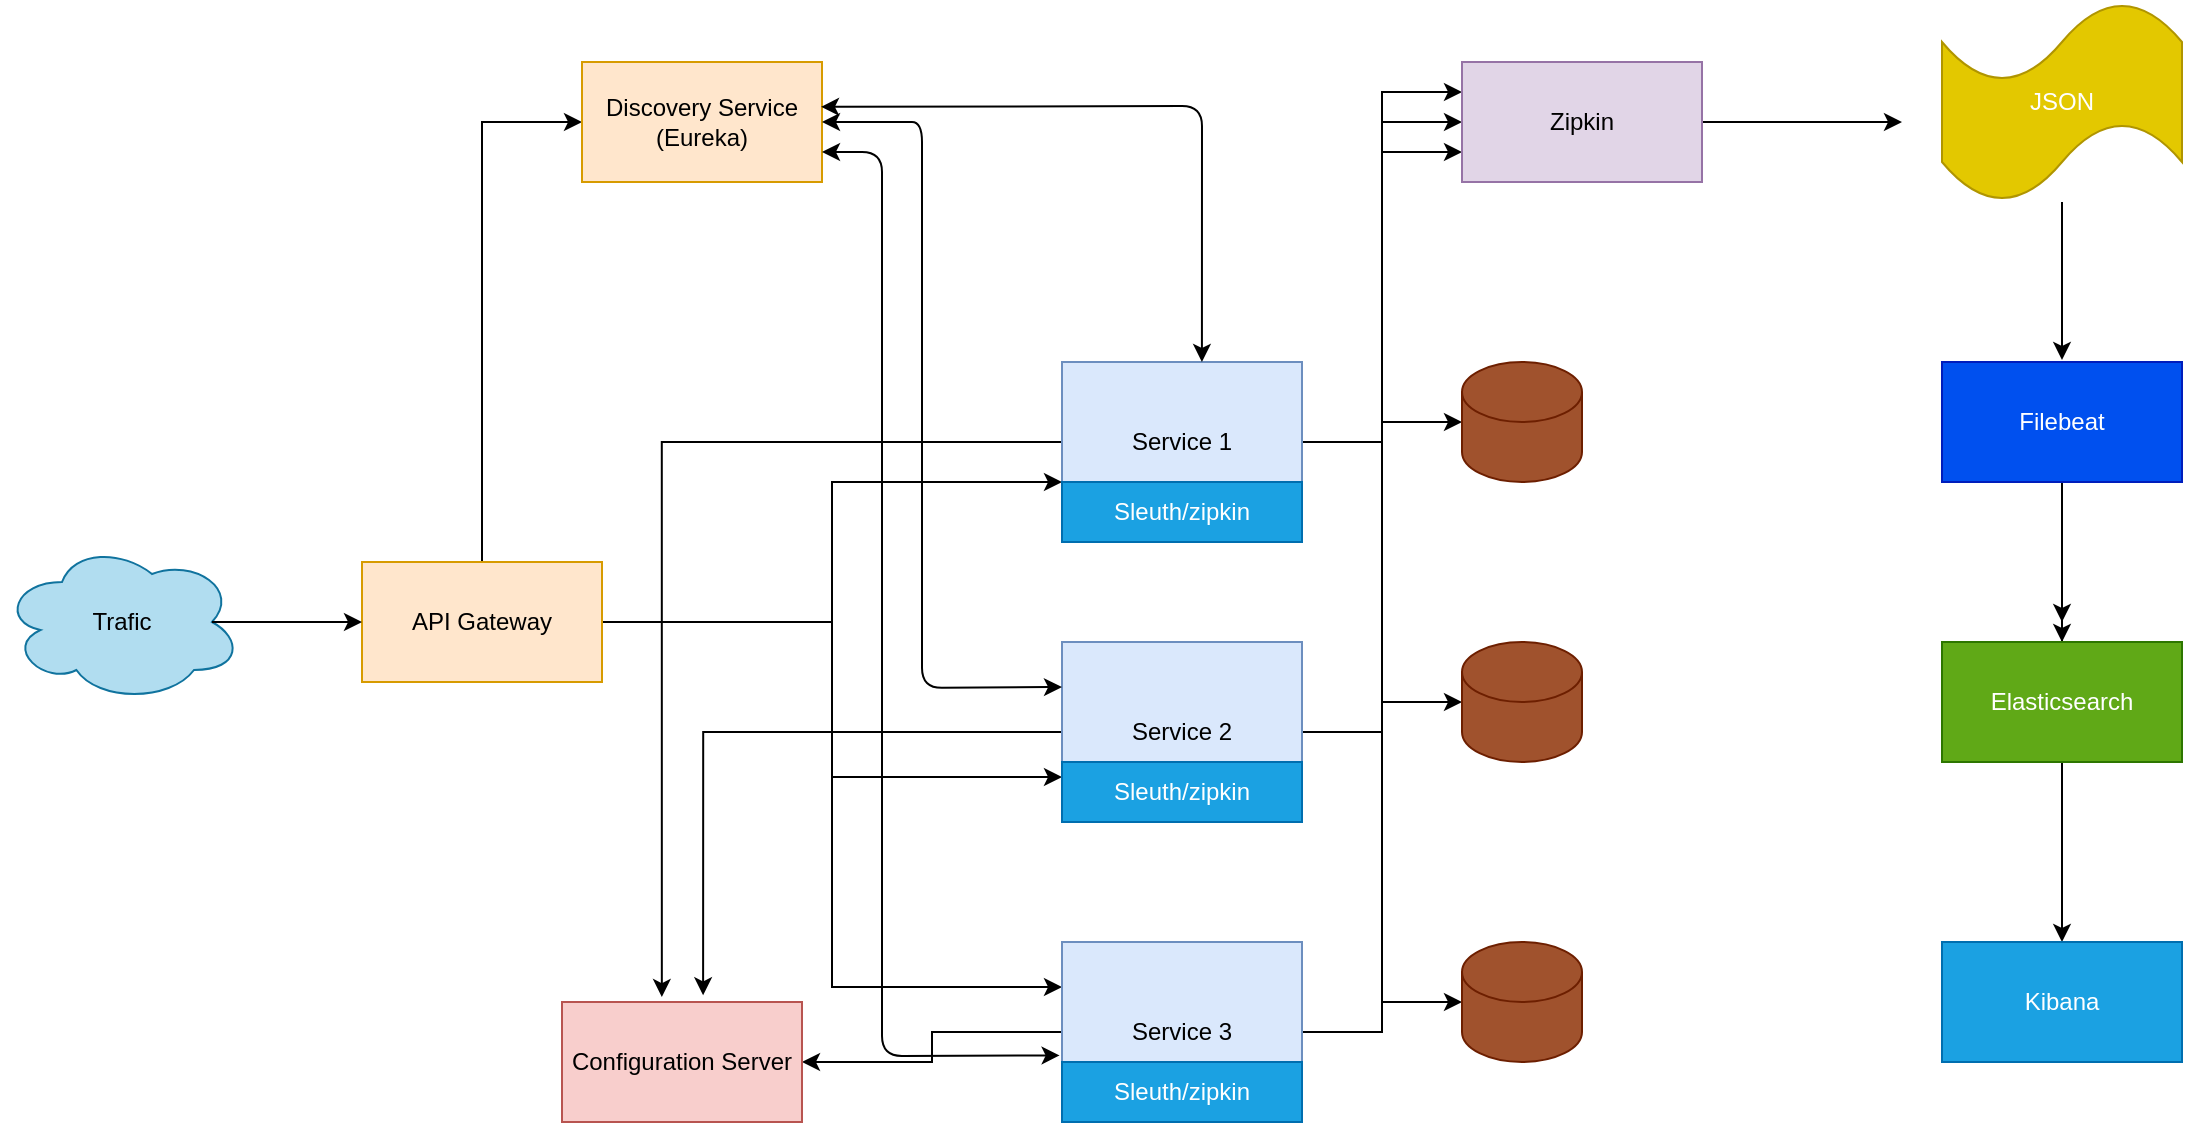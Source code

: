<mxfile version="14.1.8" type="device" pages="2"><diagram id="70eILLufEuNVPbcRPlSQ" name="Seite-1"><mxGraphModel dx="1226" dy="712" grid="1" gridSize="10" guides="1" tooltips="1" connect="1" arrows="1" fold="1" page="1" pageScale="1" pageWidth="1169" pageHeight="827" math="0" shadow="0"><root><mxCell id="0"/><mxCell id="1" parent="0"/><mxCell id="x5r_bSFLhpNVqDnP5mTV-37" style="edgeStyle=orthogonalEdgeStyle;rounded=0;orthogonalLoop=1;jettySize=auto;html=1;entryX=0;entryY=0.5;entryDx=0;entryDy=0;" parent="1" source="x5r_bSFLhpNVqDnP5mTV-1" target="x5r_bSFLhpNVqDnP5mTV-6" edge="1"><mxGeometry relative="1" as="geometry"/></mxCell><mxCell id="x5r_bSFLhpNVqDnP5mTV-47" style="edgeStyle=orthogonalEdgeStyle;rounded=0;orthogonalLoop=1;jettySize=auto;html=1;entryX=0;entryY=0.75;entryDx=0;entryDy=0;" parent="1" source="x5r_bSFLhpNVqDnP5mTV-1" target="x5r_bSFLhpNVqDnP5mTV-3" edge="1"><mxGeometry relative="1" as="geometry"/></mxCell><mxCell id="x5r_bSFLhpNVqDnP5mTV-48" style="edgeStyle=orthogonalEdgeStyle;rounded=0;orthogonalLoop=1;jettySize=auto;html=1;entryX=0;entryY=0.75;entryDx=0;entryDy=0;" parent="1" source="x5r_bSFLhpNVqDnP5mTV-1" target="x5r_bSFLhpNVqDnP5mTV-4" edge="1"><mxGeometry relative="1" as="geometry"/></mxCell><mxCell id="x5r_bSFLhpNVqDnP5mTV-49" style="edgeStyle=orthogonalEdgeStyle;rounded=0;orthogonalLoop=1;jettySize=auto;html=1;entryX=0;entryY=0.25;entryDx=0;entryDy=0;" parent="1" source="x5r_bSFLhpNVqDnP5mTV-1" target="x5r_bSFLhpNVqDnP5mTV-5" edge="1"><mxGeometry relative="1" as="geometry"/></mxCell><mxCell id="x5r_bSFLhpNVqDnP5mTV-1" value="API Gateway" style="rounded=0;whiteSpace=wrap;html=1;fillColor=#ffe6cc;strokeColor=#d79b00;" parent="1" vertex="1"><mxGeometry x="210" y="370" width="120" height="60" as="geometry"/></mxCell><mxCell id="x5r_bSFLhpNVqDnP5mTV-2" value="Trafic" style="ellipse;shape=cloud;whiteSpace=wrap;html=1;fillColor=#b1ddf0;strokeColor=#10739e;" parent="1" vertex="1"><mxGeometry x="30" y="360" width="120" height="80" as="geometry"/></mxCell><mxCell id="x5r_bSFLhpNVqDnP5mTV-18" style="edgeStyle=orthogonalEdgeStyle;rounded=0;orthogonalLoop=1;jettySize=auto;html=1;" parent="1" source="x5r_bSFLhpNVqDnP5mTV-3" target="x5r_bSFLhpNVqDnP5mTV-15" edge="1"><mxGeometry relative="1" as="geometry"/></mxCell><mxCell id="x5r_bSFLhpNVqDnP5mTV-33" style="edgeStyle=orthogonalEdgeStyle;rounded=0;orthogonalLoop=1;jettySize=auto;html=1;entryX=0;entryY=0.5;entryDx=0;entryDy=0;" parent="1" source="x5r_bSFLhpNVqDnP5mTV-3" target="x5r_bSFLhpNVqDnP5mTV-7" edge="1"><mxGeometry relative="1" as="geometry"/></mxCell><mxCell id="x5r_bSFLhpNVqDnP5mTV-38" style="edgeStyle=orthogonalEdgeStyle;rounded=0;orthogonalLoop=1;jettySize=auto;html=1;entryX=0.416;entryY=-0.041;entryDx=0;entryDy=0;entryPerimeter=0;" parent="1" source="x5r_bSFLhpNVqDnP5mTV-3" target="x5r_bSFLhpNVqDnP5mTV-12" edge="1"><mxGeometry relative="1" as="geometry"/></mxCell><mxCell id="x5r_bSFLhpNVqDnP5mTV-3" value="Service 1" style="rounded=0;whiteSpace=wrap;html=1;fillColor=#dae8fc;strokeColor=#6c8ebf;" parent="1" vertex="1"><mxGeometry x="560" y="270" width="120" height="80" as="geometry"/></mxCell><mxCell id="x5r_bSFLhpNVqDnP5mTV-19" style="edgeStyle=orthogonalEdgeStyle;rounded=0;orthogonalLoop=1;jettySize=auto;html=1;entryX=0;entryY=0.5;entryDx=0;entryDy=0;entryPerimeter=0;" parent="1" source="x5r_bSFLhpNVqDnP5mTV-4" target="x5r_bSFLhpNVqDnP5mTV-16" edge="1"><mxGeometry relative="1" as="geometry"/></mxCell><mxCell id="x5r_bSFLhpNVqDnP5mTV-34" style="edgeStyle=orthogonalEdgeStyle;rounded=0;orthogonalLoop=1;jettySize=auto;html=1;entryX=0;entryY=0.75;entryDx=0;entryDy=0;" parent="1" source="x5r_bSFLhpNVqDnP5mTV-4" target="x5r_bSFLhpNVqDnP5mTV-7" edge="1"><mxGeometry relative="1" as="geometry"/></mxCell><mxCell id="x5r_bSFLhpNVqDnP5mTV-39" style="edgeStyle=orthogonalEdgeStyle;rounded=0;orthogonalLoop=1;jettySize=auto;html=1;entryX=0.588;entryY=-0.056;entryDx=0;entryDy=0;entryPerimeter=0;" parent="1" source="x5r_bSFLhpNVqDnP5mTV-4" target="x5r_bSFLhpNVqDnP5mTV-12" edge="1"><mxGeometry relative="1" as="geometry"/></mxCell><mxCell id="x5r_bSFLhpNVqDnP5mTV-4" value="Service 2" style="rounded=0;whiteSpace=wrap;html=1;fillColor=#dae8fc;strokeColor=#6c8ebf;" parent="1" vertex="1"><mxGeometry x="560" y="410" width="120" height="90" as="geometry"/></mxCell><mxCell id="x5r_bSFLhpNVqDnP5mTV-20" style="edgeStyle=orthogonalEdgeStyle;rounded=0;orthogonalLoop=1;jettySize=auto;html=1;entryX=0;entryY=0.5;entryDx=0;entryDy=0;entryPerimeter=0;" parent="1" source="x5r_bSFLhpNVqDnP5mTV-5" target="x5r_bSFLhpNVqDnP5mTV-17" edge="1"><mxGeometry relative="1" as="geometry"/></mxCell><mxCell id="x5r_bSFLhpNVqDnP5mTV-36" style="edgeStyle=orthogonalEdgeStyle;rounded=0;orthogonalLoop=1;jettySize=auto;html=1;entryX=0;entryY=0.25;entryDx=0;entryDy=0;" parent="1" source="x5r_bSFLhpNVqDnP5mTV-5" target="x5r_bSFLhpNVqDnP5mTV-7" edge="1"><mxGeometry relative="1" as="geometry"/></mxCell><mxCell id="x5r_bSFLhpNVqDnP5mTV-46" style="edgeStyle=orthogonalEdgeStyle;rounded=0;orthogonalLoop=1;jettySize=auto;html=1;entryX=1;entryY=0.5;entryDx=0;entryDy=0;" parent="1" source="x5r_bSFLhpNVqDnP5mTV-5" target="x5r_bSFLhpNVqDnP5mTV-12" edge="1"><mxGeometry relative="1" as="geometry"/></mxCell><mxCell id="x5r_bSFLhpNVqDnP5mTV-5" value="Service 3" style="rounded=0;whiteSpace=wrap;html=1;fillColor=#dae8fc;strokeColor=#6c8ebf;" parent="1" vertex="1"><mxGeometry x="560" y="560" width="120" height="90" as="geometry"/></mxCell><mxCell id="x5r_bSFLhpNVqDnP5mTV-6" value="Discovery Service (Eureka)" style="rounded=0;whiteSpace=wrap;html=1;fillColor=#ffe6cc;strokeColor=#d79b00;" parent="1" vertex="1"><mxGeometry x="320" y="120" width="120" height="60" as="geometry"/></mxCell><mxCell id="x5r_bSFLhpNVqDnP5mTV-32" style="edgeStyle=orthogonalEdgeStyle;rounded=0;orthogonalLoop=1;jettySize=auto;html=1;" parent="1" source="x5r_bSFLhpNVqDnP5mTV-7" edge="1"><mxGeometry relative="1" as="geometry"><mxPoint x="980" y="150" as="targetPoint"/></mxGeometry></mxCell><mxCell id="x5r_bSFLhpNVqDnP5mTV-7" value="Zipkin" style="rounded=0;whiteSpace=wrap;html=1;fillColor=#e1d5e7;strokeColor=#9673a6;" parent="1" vertex="1"><mxGeometry x="760" y="120" width="120" height="60" as="geometry"/></mxCell><mxCell id="x5r_bSFLhpNVqDnP5mTV-29" style="edgeStyle=orthogonalEdgeStyle;rounded=0;orthogonalLoop=1;jettySize=auto;html=1;entryX=0.5;entryY=0;entryDx=0;entryDy=0;" parent="1" source="x5r_bSFLhpNVqDnP5mTV-8" target="x5r_bSFLhpNVqDnP5mTV-9" edge="1"><mxGeometry relative="1" as="geometry"/></mxCell><mxCell id="x5r_bSFLhpNVqDnP5mTV-8" value="Filebeat" style="rounded=0;whiteSpace=wrap;html=1;fillColor=#0050ef;strokeColor=#001DBC;fontColor=#ffffff;" parent="1" vertex="1"><mxGeometry x="1000" y="270" width="120" height="60" as="geometry"/></mxCell><mxCell id="x5r_bSFLhpNVqDnP5mTV-30" style="edgeStyle=orthogonalEdgeStyle;rounded=0;orthogonalLoop=1;jettySize=auto;html=1;" parent="1" source="x5r_bSFLhpNVqDnP5mTV-9" edge="1"><mxGeometry relative="1" as="geometry"><mxPoint x="1060" y="400" as="targetPoint"/></mxGeometry></mxCell><mxCell id="x5r_bSFLhpNVqDnP5mTV-31" style="edgeStyle=orthogonalEdgeStyle;rounded=0;orthogonalLoop=1;jettySize=auto;html=1;entryX=0.5;entryY=0;entryDx=0;entryDy=0;" parent="1" source="x5r_bSFLhpNVqDnP5mTV-9" target="x5r_bSFLhpNVqDnP5mTV-10" edge="1"><mxGeometry relative="1" as="geometry"/></mxCell><mxCell id="x5r_bSFLhpNVqDnP5mTV-9" value="Elasticsearch" style="rounded=0;whiteSpace=wrap;html=1;fillColor=#60a917;strokeColor=#2D7600;fontColor=#ffffff;" parent="1" vertex="1"><mxGeometry x="1000" y="410" width="120" height="60" as="geometry"/></mxCell><mxCell id="x5r_bSFLhpNVqDnP5mTV-10" value="Kibana" style="rounded=0;whiteSpace=wrap;html=1;fillColor=#1ba1e2;strokeColor=#006EAF;fontColor=#ffffff;" parent="1" vertex="1"><mxGeometry x="1000" y="560" width="120" height="60" as="geometry"/></mxCell><mxCell id="x5r_bSFLhpNVqDnP5mTV-11" value="" style="endArrow=classic;html=1;exitX=0.875;exitY=0.5;exitDx=0;exitDy=0;exitPerimeter=0;entryX=0;entryY=0.5;entryDx=0;entryDy=0;" parent="1" source="x5r_bSFLhpNVqDnP5mTV-2" target="x5r_bSFLhpNVqDnP5mTV-1" edge="1"><mxGeometry width="50" height="50" relative="1" as="geometry"><mxPoint x="350" y="440" as="sourcePoint"/><mxPoint x="630" y="400" as="targetPoint"/></mxGeometry></mxCell><mxCell id="x5r_bSFLhpNVqDnP5mTV-12" value="Configuration Server" style="rounded=0;whiteSpace=wrap;html=1;fillColor=#f8cecc;strokeColor=#b85450;" parent="1" vertex="1"><mxGeometry x="310" y="590" width="120" height="60" as="geometry"/></mxCell><mxCell id="x5r_bSFLhpNVqDnP5mTV-28" style="edgeStyle=orthogonalEdgeStyle;rounded=0;orthogonalLoop=1;jettySize=auto;html=1;" parent="1" source="x5r_bSFLhpNVqDnP5mTV-14" edge="1"><mxGeometry relative="1" as="geometry"><mxPoint x="1060" y="269" as="targetPoint"/></mxGeometry></mxCell><mxCell id="x5r_bSFLhpNVqDnP5mTV-14" value="JSON" style="shape=tape;whiteSpace=wrap;html=1;fillColor=#e3c800;strokeColor=#B09500;fontColor=#ffffff;" parent="1" vertex="1"><mxGeometry x="1000" y="90" width="120" height="100" as="geometry"/></mxCell><mxCell id="x5r_bSFLhpNVqDnP5mTV-15" value="" style="shape=cylinder3;whiteSpace=wrap;html=1;boundedLbl=1;backgroundOutline=1;size=15;fillColor=#a0522d;strokeColor=#6D1F00;fontColor=#ffffff;" parent="1" vertex="1"><mxGeometry x="760" y="270" width="60" height="60" as="geometry"/></mxCell><mxCell id="x5r_bSFLhpNVqDnP5mTV-16" value="" style="shape=cylinder3;whiteSpace=wrap;html=1;boundedLbl=1;backgroundOutline=1;size=15;fillColor=#a0522d;strokeColor=#6D1F00;fontColor=#ffffff;" parent="1" vertex="1"><mxGeometry x="760" y="410" width="60" height="60" as="geometry"/></mxCell><mxCell id="x5r_bSFLhpNVqDnP5mTV-17" value="" style="shape=cylinder3;whiteSpace=wrap;html=1;boundedLbl=1;backgroundOutline=1;size=15;fillColor=#a0522d;strokeColor=#6D1F00;fontColor=#ffffff;" parent="1" vertex="1"><mxGeometry x="760" y="560" width="60" height="60" as="geometry"/></mxCell><mxCell id="x5r_bSFLhpNVqDnP5mTV-43" value="" style="endArrow=classic;startArrow=classic;html=1;exitX=0.996;exitY=0.374;exitDx=0;exitDy=0;exitPerimeter=0;entryX=0.583;entryY=0;entryDx=0;entryDy=0;entryPerimeter=0;" parent="1" source="x5r_bSFLhpNVqDnP5mTV-6" target="x5r_bSFLhpNVqDnP5mTV-3" edge="1"><mxGeometry width="50" height="50" relative="1" as="geometry"><mxPoint x="580" y="450" as="sourcePoint"/><mxPoint x="630" y="400" as="targetPoint"/><Array as="points"><mxPoint x="630" y="142"/></Array></mxGeometry></mxCell><mxCell id="x5r_bSFLhpNVqDnP5mTV-44" value="" style="endArrow=classic;startArrow=classic;html=1;exitX=1;exitY=0.5;exitDx=0;exitDy=0;entryX=0;entryY=0.25;entryDx=0;entryDy=0;" parent="1" source="x5r_bSFLhpNVqDnP5mTV-6" target="x5r_bSFLhpNVqDnP5mTV-4" edge="1"><mxGeometry width="50" height="50" relative="1" as="geometry"><mxPoint x="580" y="450" as="sourcePoint"/><mxPoint x="630" y="400" as="targetPoint"/><Array as="points"><mxPoint x="470" y="150"/><mxPoint x="490" y="150"/><mxPoint x="490" y="433"/></Array></mxGeometry></mxCell><mxCell id="x5r_bSFLhpNVqDnP5mTV-45" value="" style="endArrow=classic;startArrow=classic;html=1;entryX=-0.01;entryY=0.63;entryDx=0;entryDy=0;entryPerimeter=0;exitX=1;exitY=0.75;exitDx=0;exitDy=0;" parent="1" source="x5r_bSFLhpNVqDnP5mTV-6" target="x5r_bSFLhpNVqDnP5mTV-5" edge="1"><mxGeometry width="50" height="50" relative="1" as="geometry"><mxPoint x="440" y="190" as="sourcePoint"/><mxPoint x="560" y="580" as="targetPoint"/><Array as="points"><mxPoint x="470" y="165"/><mxPoint x="470" y="617"/></Array></mxGeometry></mxCell><mxCell id="S2MGIicLKZaYL0lvsQSL-1" value="Sleuth/zipkin" style="rounded=0;whiteSpace=wrap;html=1;fillColor=#1ba1e2;strokeColor=#006EAF;fontColor=#ffffff;" parent="1" vertex="1"><mxGeometry x="560" y="330" width="120" height="30" as="geometry"/></mxCell><mxCell id="EXj17mqjTjouRqeoAeP1-1" value="Sleuth/zipkin" style="rounded=0;whiteSpace=wrap;html=1;fillColor=#1ba1e2;strokeColor=#006EAF;fontColor=#ffffff;" parent="1" vertex="1"><mxGeometry x="560" y="470" width="120" height="30" as="geometry"/></mxCell><mxCell id="EXj17mqjTjouRqeoAeP1-2" value="Sleuth/zipkin" style="rounded=0;whiteSpace=wrap;html=1;fillColor=#1ba1e2;strokeColor=#006EAF;fontColor=#ffffff;" parent="1" vertex="1"><mxGeometry x="560" y="620" width="120" height="30" as="geometry"/></mxCell></root></mxGraphModel></diagram><diagram id="FUXdHtQdnuddlBEhDCoe" name="Seite-2"><mxGraphModel dx="1226" dy="712" grid="1" gridSize="10" guides="1" tooltips="1" connect="1" arrows="1" fold="1" page="1" pageScale="1" pageWidth="1169" pageHeight="827" math="0" shadow="0"><root><mxCell id="EXrYer86BMQVQm1IT91U-0"/><mxCell id="EXrYer86BMQVQm1IT91U-1" parent="EXrYer86BMQVQm1IT91U-0"/><mxCell id="EXrYer86BMQVQm1IT91U-55" value="Profiles" style="rounded=0;whiteSpace=wrap;html=1;fontStyle=1;fillColor=#1ba1e2;strokeColor=#006EAF;fontColor=#ffffff;fontSize=16;" parent="EXrYer86BMQVQm1IT91U-1" vertex="1"><mxGeometry x="40" y="40" width="1040" height="40" as="geometry"/></mxCell><mxCell id="EXrYer86BMQVQm1IT91U-56" value="Profile" style="rounded=0;whiteSpace=wrap;html=1;fillColor=#fff2cc;fontStyle=1;strokeColor=#d6b656;fontSize=13;" parent="EXrYer86BMQVQm1IT91U-1" vertex="1"><mxGeometry x="40" y="80" width="120" height="40" as="geometry"/></mxCell><mxCell id="EXrYer86BMQVQm1IT91U-57" value="Requirements" style="rounded=0;whiteSpace=wrap;html=1;fillColor=#d5e8d4;fontStyle=1;strokeColor=#82b366;fontSize=13;" parent="EXrYer86BMQVQm1IT91U-1" vertex="1"><mxGeometry x="160" y="80" width="240" height="40" as="geometry"/></mxCell><mxCell id="EXrYer86BMQVQm1IT91U-58" value="Properties" style="rounded=0;whiteSpace=wrap;html=1;fillColor=#dae8fc;fontStyle=1;strokeColor=#6c8ebf;fontSize=13;" parent="EXrYer86BMQVQm1IT91U-1" vertex="1"><mxGeometry x="400" y="80" width="680" height="40" as="geometry"/></mxCell><mxCell id="EXrYer86BMQVQm1IT91U-59" value="default" style="rounded=0;whiteSpace=wrap;html=1;fillColor=none;gradientColor=none;fontStyle=1;fontSize=14;" parent="EXrYer86BMQVQm1IT91U-1" vertex="1"><mxGeometry x="40" y="120" width="120" height="930" as="geometry"/></mxCell><mxCell id="EXrYer86BMQVQm1IT91U-61" value="" style="rounded=0;whiteSpace=wrap;html=1;fillColor=none;gradientColor=none;" parent="EXrYer86BMQVQm1IT91U-1" vertex="1"><mxGeometry x="160" y="120" width="240" height="930" as="geometry"/></mxCell><mxCell id="EXrYer86BMQVQm1IT91U-62" value="" style="rounded=0;whiteSpace=wrap;html=1;fillColor=none;gradientColor=none;" parent="EXrYer86BMQVQm1IT91U-1" vertex="1"><mxGeometry x="400" y="120" width="680" height="930" as="geometry"/></mxCell><mxCell id="EXrYer86BMQVQm1IT91U-64" value="&lt;div&gt;&lt;b&gt;spring.application.name&lt;/b&gt;&lt;span style=&quot;background-color: rgb(255 , 255 , 255)&quot;&gt;=[YOUR-SERVICE_NAME]&lt;/span&gt;&lt;br&gt;&lt;/div&gt;&lt;div&gt;&lt;span style=&quot;background-color: rgb(255 , 255 , 255)&quot;&gt;&lt;b&gt;server.port&lt;/b&gt;=[YOUR-SERVER-PORT}&lt;/span&gt;&lt;/div&gt;&lt;div&gt;&lt;br&gt;&lt;/div&gt;&lt;div&gt;&lt;div&gt;&lt;font color=&quot;#4d9900&quot;&gt;&lt;i&gt;# H2 props, H2 as default DB&lt;/i&gt;&lt;/font&gt;&lt;/div&gt;&lt;div&gt;&lt;b&gt;spring.application.name&lt;/b&gt;=projects-service&lt;/div&gt;&lt;div&gt;&lt;b&gt;spring.datasource.url&lt;/b&gt;=jdbc:h2:mem:testdb&lt;/div&gt;&lt;div&gt;&lt;b&gt;spring.datasource.driverClassName&lt;/b&gt;=org.h2.Driver&lt;/div&gt;&lt;div&gt;&lt;b&gt;spring.datasource.username&lt;/b&gt;=sa&lt;/div&gt;&lt;div&gt;&lt;b&gt;spring.datasource.password&lt;/b&gt;=&lt;/div&gt;&lt;div&gt;&lt;b&gt;spring.jpa.database-platform&lt;/b&gt;=org.hibernate.dialect.H2Dialect&lt;/div&gt;&lt;div&gt;&lt;b&gt;spring.h2.console.enabled&lt;/b&gt;=true&lt;/div&gt;&lt;div&gt;&lt;b&gt;spring.h2.console.path&lt;/b&gt;=/h2-console&lt;/div&gt;&lt;div&gt;&lt;b&gt;spring.jpa.show-sql&lt;/b&gt;=true&lt;/div&gt;&lt;div&gt;&lt;br&gt;&lt;/div&gt;&lt;div&gt;&lt;i&gt;&lt;font color=&quot;#4d9900&quot;&gt;#drop n create table again, good for testing, comment this in production&lt;/font&gt;&lt;/i&gt;&lt;/div&gt;&lt;div&gt;&lt;b&gt;spring.jpa.hibernate.ddl-auto&lt;/b&gt;=create-drop&lt;/div&gt;&lt;div&gt;&lt;br&gt;&lt;/div&gt;&lt;div&gt;&lt;font color=&quot;#4d9900&quot;&gt;&lt;i&gt;#spring.jpa.hibernate.ddl-auto=none&lt;/i&gt;&lt;/font&gt;&lt;/div&gt;&lt;div&gt;&lt;font color=&quot;#4d9900&quot;&gt;&lt;i&gt;# to deactivate generation from schema.sql&lt;/i&gt;&lt;/font&gt;&lt;/div&gt;&lt;div&gt;&lt;b&gt;spring.datasource.initialization-mode&lt;/b&gt;=never&lt;/div&gt;&lt;div&gt;&lt;br&gt;&lt;/div&gt;&lt;div&gt;&lt;i&gt;&lt;font color=&quot;#4d9900&quot;&gt;# actuator config&lt;/font&gt;&lt;/i&gt;&lt;/div&gt;&lt;div&gt;&lt;b&gt;management.endpoint.health.show-details&lt;/b&gt;=always&lt;/div&gt;&lt;div&gt;&lt;br&gt;&lt;/div&gt;&lt;div&gt;&lt;i&gt;&lt;font color=&quot;#4d9900&quot;&gt;# show all metrics, you can use exclude&lt;/font&gt;&lt;/i&gt;&lt;/div&gt;&lt;div&gt;&lt;b&gt;management.endpoints.web.exposure.include&lt;/b&gt;=*&lt;/div&gt;&lt;div&gt;&lt;br&gt;&lt;/div&gt;&lt;div&gt;&lt;i&gt;&lt;font color=&quot;#4d9900&quot;&gt;# swagger-ui custom path&lt;/font&gt;&lt;/i&gt;&lt;/div&gt;&lt;div&gt;&lt;b&gt;springdoc.swagger-ui.path&lt;/b&gt;=/swagger-ui.html&lt;/div&gt;&lt;div&gt;&lt;br&gt;&lt;/div&gt;&lt;div&gt;&lt;i&gt;&lt;font color=&quot;#4d9900&quot;&gt;# Packages to scan for Web Controller / to execlude generated classes&lt;/font&gt;&lt;/i&gt;&lt;/div&gt;&lt;div&gt;&lt;b&gt;springdoc.packagesToScan&lt;/b&gt;=[YOUR-WEB-CONTROLLER-PACAKGE}&lt;/div&gt;&lt;/div&gt;&lt;div&gt;&lt;i&gt;&lt;font color=&quot;#4d9900&quot;&gt;# disable actuator health for rabbit in when no rabbit needed&lt;/font&gt;&lt;/i&gt;&lt;/div&gt;&lt;b&gt;management.health.rabbit.enabled&lt;/b&gt;=false &lt;br style=&quot;font-size: 13px&quot;&gt;&lt;br&gt;&lt;font style=&quot;font-size: 13px&quot;&gt;&lt;b&gt;&lt;span style=&quot;color: rgb(32 , 33 , 36) ; font-family: &amp;#34;arial&amp;#34; , sans-serif ; background-color: rgb(255 , 255 , 255)&quot;&gt;spring.cloud.&lt;/span&gt;&lt;span style=&quot;color: rgb(32 , 33 , 36) ; font-family: &amp;#34;arial&amp;#34; , sans-serif ; background-color: rgb(255 , 255 , 255)&quot;&gt;config&lt;/span&gt;&lt;/b&gt;&lt;span style=&quot;color: rgb(32 , 33 , 36) ; font-family: &amp;#34;arial&amp;#34; , sans-serif ; background-color: rgb(255 , 255 , 255)&quot;&gt;&lt;b&gt;.enabled&lt;/b&gt;=false&lt;/span&gt;&lt;/font&gt;&lt;br style=&quot;font-size: 13px&quot;&gt;&lt;font color=&quot;#4d9900&quot; style=&quot;font-size: 13px&quot;&gt;&lt;i&gt;#disable eureka discovery&lt;/i&gt;&lt;/font&gt;&lt;br style=&quot;font-size: 13px&quot;&gt;&lt;b&gt;#spring.cloud.service-registry.auto-registration.enabled&lt;/b&gt;=false&lt;br style=&quot;font-size: 13px&quot;&gt;&lt;b&gt;#eureka.client.enabled&lt;/b&gt;=false&lt;br style=&quot;font-size: 13px&quot;&gt;&lt;b&gt;#eureka.client.serviceUrl.registerWithEureka&lt;/b&gt;=false&lt;br style=&quot;font-size: 13px&quot;&gt;&lt;br style=&quot;font-size: 13px&quot;&gt;&lt;font color=&quot;#4d9900&quot; style=&quot;font-size: 13px&quot;&gt;&lt;i&gt;# default disable zipkin see tracing profile&lt;/i&gt;&lt;/font&gt;&lt;br style=&quot;font-size: 13px&quot;&gt;&lt;b&gt;spring.zipkin.enabled&lt;/b&gt;=false&lt;br style=&quot;font-size: 13px&quot;&gt;&lt;br style=&quot;font-size: 13px&quot;&gt;&lt;font color=&quot;#4d9900&quot; style=&quot;font-size: 13px&quot;&gt;&lt;i&gt;# disable detect Eureka server in single mode&lt;/i&gt;&lt;/font&gt;&lt;br style=&quot;font-size: 13px&quot;&gt;&lt;b&gt;spring.cloud.discovery.enabled&lt;/b&gt;=false&lt;br style=&quot;font-size: 13px&quot;&gt;&lt;br style=&quot;font-size: 13px&quot;&gt;&lt;font color=&quot;#4d9900&quot; style=&quot;font-size: 13px&quot;&gt;&lt;i&gt;# spring-cloud-starter-bus-amqp starts autoconfiguration and this tarts spring bus&lt;br style=&quot;font-size: 13px&quot;&gt;# disable spring bus by default it try connect to rabbitmq, enable it in cloud/rabbit profile&lt;/i&gt;&lt;/font&gt;&lt;br style=&quot;font-size: 13px&quot;&gt;&lt;b&gt;spring.cloud.bus.enabled&lt;/b&gt;=false&lt;br&gt;&lt;div&gt;&lt;br&gt;&lt;/div&gt;&lt;div&gt;&lt;font color=&quot;#4d9900&quot;&gt;&lt;i&gt;# disable detect config server in local dev&lt;/i&gt;&lt;/font&gt;&lt;/div&gt;&lt;div&gt;&lt;b&gt;spring.cloud.discovery.enabled&lt;/b&gt;=false&lt;/div&gt;&lt;div&gt;&lt;b&gt;spring.cloud.config.discovery.enabled&lt;/b&gt;=false&lt;/div&gt;&lt;div&gt;&lt;br&gt;&lt;/div&gt;&lt;div&gt;&lt;font color=&quot;#4d9900&quot;&gt;&lt;i&gt;# disaböe zipkin&lt;/i&gt;&lt;/font&gt;&lt;/div&gt;&lt;div&gt;&lt;b&gt;spring.zipkin.enabled&lt;/b&gt;=false&lt;/div&gt;" style="text;html=1;strokeColor=none;fillColor=none;align=left;verticalAlign=top;whiteSpace=wrap;rounded=0;fontSize=13;" parent="EXrYer86BMQVQm1IT91U-1" vertex="1"><mxGeometry x="410" y="130" width="650" height="910" as="geometry"/></mxCell><mxCell id="EXrYer86BMQVQm1IT91U-65" value="cloud" style="rounded=0;whiteSpace=wrap;html=1;fillColor=none;gradientColor=none;fontStyle=1;fontSize=14;" parent="EXrYer86BMQVQm1IT91U-1" vertex="1"><mxGeometry x="40" y="1050" width="120" height="440" as="geometry"/></mxCell><mxCell id="EXrYer86BMQVQm1IT91U-66" value="" style="rounded=0;whiteSpace=wrap;html=1;fillColor=none;gradientColor=none;" parent="EXrYer86BMQVQm1IT91U-1" vertex="1"><mxGeometry x="160" y="1050" width="240" height="440" as="geometry"/></mxCell><mxCell id="EXrYer86BMQVQm1IT91U-67" value="" style="rounded=0;whiteSpace=wrap;html=1;fillColor=none;gradientColor=none;" parent="EXrYer86BMQVQm1IT91U-1" vertex="1"><mxGeometry x="400" y="1050" width="680" height="440" as="geometry"/></mxCell><mxCell id="EXrYer86BMQVQm1IT91U-68" value="&lt;div style=&quot;font-size: 13px&quot;&gt;&lt;span style=&quot;color: rgb(77 , 153 , 0)&quot;&gt;&lt;i&gt;# let eureka set the port number&lt;/i&gt;&lt;/span&gt;&lt;/div&gt;&lt;div style=&quot;font-size: 13px&quot;&gt;&lt;b&gt;server.port&lt;/b&gt;=0&lt;/div&gt;&lt;div style=&quot;font-size: 13px&quot;&gt;&lt;span style=&quot;color: rgb(77 , 153 , 0)&quot;&gt;&lt;i&gt;&lt;br&gt;&lt;/i&gt;&lt;/span&gt;&lt;/div&gt;&lt;div style=&quot;font-size: 13px&quot;&gt;&lt;i style=&quot;color: rgb(77 , 153 , 0)&quot;&gt;# allow eureka discovery (in this profile only)&lt;/i&gt;&lt;br&gt;&lt;/div&gt;&lt;div style=&quot;font-size: 13px&quot;&gt;&lt;b&gt;spring.cloud.discovery.enabled&lt;/b&gt;=true&lt;/div&gt;&lt;div style=&quot;font-size: 13px&quot;&gt;&lt;div&gt;&lt;i&gt;&lt;font color=&quot;#4d9900&quot;&gt;# enable detect config server&amp;nbsp;&lt;/font&gt;&lt;/i&gt;&lt;/div&gt;&lt;div&gt;&lt;b&gt;spring.cloud.config.enabled&lt;/b&gt;=true&lt;/div&gt;&lt;/div&gt;&lt;div style=&quot;font-size: 13px&quot;&gt;&lt;div&gt;&lt;br&gt;&lt;/div&gt;&lt;/div&gt;&lt;div style=&quot;font-size: 13px&quot;&gt;&lt;font color=&quot;#4d9900&quot; style=&quot;font-size: 13px&quot;&gt;&lt;i&gt;# set default zone in the properties file, without this you can't set it as&lt;/i&gt;&lt;/font&gt;&lt;/div&gt;&lt;div style=&quot;font-size: 13px&quot;&gt;&lt;font color=&quot;#4d9900&quot; style=&quot;font-size: 13px&quot;&gt;&lt;i&gt;# environment variable in docker compose EUREKA_CLIENT_SERVICEURL_DEFAULTZONE&lt;/i&gt;&lt;/font&gt;&lt;/div&gt;&lt;div style=&quot;font-size: 13px&quot;&gt;&lt;b&gt;eureka.client.serviceUrl.defaultZone&lt;/b&gt;=http://localhost:8761/eureka/&lt;/div&gt;&lt;div style=&quot;font-size: 13px&quot;&gt;&lt;b&gt;eureka.instance.prefer-ip-address&lt;/b&gt;=true&lt;/div&gt;&lt;div style=&quot;font-size: 13px&quot;&gt;&lt;br&gt;&lt;/div&gt;&lt;div style=&quot;font-size: 13px&quot;&gt;&lt;font color=&quot;#4d9900&quot; style=&quot;font-size: 13px&quot;&gt;&lt;i&gt;#Spring Boot 2.4 introduced a new way to import configuration data via the spring.config.import property.&lt;/i&gt;&lt;/font&gt;&lt;/div&gt;&lt;div style=&quot;font-size: 13px&quot;&gt;&lt;font color=&quot;#4d9900&quot; style=&quot;font-size: 13px&quot;&gt;&lt;i&gt;# This is now the default way to bind to Config Server&lt;/i&gt;&lt;/font&gt;&lt;/div&gt;&lt;div style=&quot;font-size: 13px&quot;&gt;&lt;font color=&quot;#4d9900&quot; style=&quot;font-size: 13px&quot;&gt;&lt;i&gt;# springboot 2.4.2 config server not needed to be declared in bootstrap.properties&lt;/i&gt;&lt;/font&gt;&lt;/div&gt;&lt;div style=&quot;font-size: 13px&quot;&gt;&lt;font color=&quot;#4d9900&quot; style=&quot;font-size: 13px&quot;&gt;&lt;i&gt;#https://docs.spring.io/spring-cloud-config/docs/current/reference/html/#_push_notifications_and_spring_cloud_bus&lt;/i&gt;&lt;/font&gt;&lt;/div&gt;&lt;div style=&quot;font-size: 13px&quot;&gt;&lt;b&gt;spring.config.import&lt;/b&gt;=optional:configserver:http://localhost:8088/&lt;/div&gt;&lt;div style=&quot;font-size: 13px&quot;&gt;&lt;br&gt;&lt;/div&gt;&lt;div style=&quot;font-size: 13px&quot;&gt;&lt;i&gt;&lt;font color=&quot;#4d9900&quot;&gt;# disable sql logs&lt;/font&gt;&lt;/i&gt;&lt;/div&gt;&lt;div style=&quot;font-size: 13px&quot;&gt;&lt;b&gt;spring.jpa.show-sql&lt;/b&gt;=false&lt;/div&gt;" style="text;html=1;strokeColor=none;fillColor=none;align=left;verticalAlign=top;whiteSpace=wrap;rounded=0;fontSize=13;" parent="EXrYer86BMQVQm1IT91U-1" vertex="1"><mxGeometry x="410" y="1060" width="660" height="420" as="geometry"/></mxCell><mxCell id="EXrYer86BMQVQm1IT91U-69" value="&lt;ol style=&quot;font-size: 13px&quot;&gt;&lt;li style=&quot;font-size: 13px&quot;&gt;&lt;b&gt;Eureka Discovery Sever&lt;/b&gt;&lt;/li&gt;&lt;li style=&quot;font-size: 13px&quot;&gt;&lt;b&gt;Configuration Server&lt;/b&gt;&lt;/li&gt;&lt;/ol&gt;" style="text;strokeColor=none;fillColor=none;html=1;whiteSpace=wrap;verticalAlign=top;overflow=hidden;align=left;fontSize=13;" parent="EXrYer86BMQVQm1IT91U-1" vertex="1"><mxGeometry x="160" y="1230" width="200" height="140" as="geometry"/></mxCell><mxCell id="EXrYer86BMQVQm1IT91U-70" value="&lt;ol style=&quot;font-size: 13px&quot;&gt;&lt;li style=&quot;font-size: 13px&quot;&gt;&lt;b&gt;logback-spring.xml&lt;/b&gt; (default logging to console)&lt;/li&gt;&lt;li style=&quot;font-size: 13px&quot;&gt;&lt;b&gt;API Gateway&lt;/b&gt; = false&lt;/li&gt;&lt;li style=&quot;font-size: 13px&quot;&gt;&lt;b&gt;Config Server&lt;/b&gt; = false&lt;/li&gt;&lt;li style=&quot;font-size: 13px&quot;&gt;&lt;b&gt;Tracing (Zipkin/ELK)&lt;/b&gt; = false&lt;/li&gt;&lt;li style=&quot;font-size: 13px&quot;&gt;&lt;b&gt;H2 Database&lt;/b&gt;&lt;/li&gt;&lt;/ol&gt;" style="text;strokeColor=none;fillColor=none;html=1;whiteSpace=wrap;verticalAlign=top;overflow=hidden;fontSize=13;align=left;" parent="EXrYer86BMQVQm1IT91U-1" vertex="1"><mxGeometry x="165" y="520" width="220" height="270" as="geometry"/></mxCell><mxCell id="EXrYer86BMQVQm1IT91U-72" value="rabbit" style="rounded=0;whiteSpace=wrap;html=1;fillColor=none;gradientColor=none;fontSize=14;align=center;fontStyle=1" parent="EXrYer86BMQVQm1IT91U-1" vertex="1"><mxGeometry x="40" y="1490" width="120" height="210" as="geometry"/></mxCell><mxCell id="EXrYer86BMQVQm1IT91U-73" value="" style="rounded=0;whiteSpace=wrap;html=1;fillColor=none;gradientColor=none;fontSize=13;align=left;" parent="EXrYer86BMQVQm1IT91U-1" vertex="1"><mxGeometry x="160" y="1490" width="240" height="210" as="geometry"/></mxCell><mxCell id="EXrYer86BMQVQm1IT91U-74" value="" style="rounded=0;whiteSpace=wrap;html=1;fillColor=none;gradientColor=none;fontSize=13;align=left;" parent="EXrYer86BMQVQm1IT91U-1" vertex="1"><mxGeometry x="400" y="1490" width="680" height="210" as="geometry"/></mxCell><mxCell id="EXrYer86BMQVQm1IT91U-76" value="&lt;ol style=&quot;font-size: 13px;&quot;&gt;&lt;li style=&quot;font-size: 13px;&quot;&gt;RabbitMQ&lt;/li&gt;&lt;/ol&gt;" style="text;strokeColor=none;fillColor=none;html=1;whiteSpace=wrap;verticalAlign=top;overflow=hidden;fontSize=13;align=left;fontStyle=1" parent="EXrYer86BMQVQm1IT91U-1" vertex="1"><mxGeometry x="165" y="1570" width="220" height="80" as="geometry"/></mxCell><mxCell id="EXrYer86BMQVQm1IT91U-77" value="&lt;div&gt;&lt;b&gt;spring.rabbitmq.host&lt;/b&gt;=localhost&lt;/div&gt;&lt;div&gt;&lt;b&gt;spring.rabbitmq.port&lt;/b&gt;=5672&lt;/div&gt;&lt;div&gt;&lt;b&gt;spring.rabbitmq.username&lt;/b&gt;=guest&lt;/div&gt;&lt;div&gt;&lt;b&gt;spring.rabbitmq.password&lt;/b&gt;=guest&lt;/div&gt;&lt;div&gt;#javainuse.rabbitmq.exchange=javainuse.exchange&lt;/div&gt;&lt;div&gt;#javainuse.rabbitmq.queue=javainuse.queue&lt;/div&gt;&lt;div&gt;#javainuse.rabbitmq.routingkey=javainuse.routingkey&lt;/div&gt;&lt;div&gt;&lt;br&gt;&lt;/div&gt;&lt;div&gt;&lt;i style=&quot;color: rgb(77 , 153 , 0)&quot;&gt;# spring-cloud-starter-bus-amqp starts autoconfiguration and this tarts spring bus&lt;/i&gt;&lt;br&gt;&lt;/div&gt;&lt;div&gt;&lt;i&gt;&lt;font color=&quot;#4d9900&quot;&gt;# enable spring bus&lt;/font&gt;&lt;/i&gt;&amp;nbsp;&lt;/div&gt;&lt;div&gt;&lt;b&gt;spring.cloud.bus.enabled&lt;/b&gt;=true&lt;/div&gt;" style="text;html=1;strokeColor=none;fillColor=none;align=left;verticalAlign=top;whiteSpace=wrap;rounded=0;fontSize=13;" parent="EXrYer86BMQVQm1IT91U-1" vertex="1"><mxGeometry x="410" y="1500" width="650" height="190" as="geometry"/></mxCell><mxCell id="EXrYer86BMQVQm1IT91U-78" value="tracing" style="rounded=0;whiteSpace=wrap;html=1;fillColor=none;gradientColor=none;fontSize=14;align=center;fontStyle=1" parent="EXrYer86BMQVQm1IT91U-1" vertex="1"><mxGeometry x="40" y="1700" width="120" height="180" as="geometry"/></mxCell><mxCell id="EXrYer86BMQVQm1IT91U-79" value="" style="rounded=0;whiteSpace=wrap;html=1;fillColor=none;gradientColor=none;fontSize=13;align=left;" parent="EXrYer86BMQVQm1IT91U-1" vertex="1"><mxGeometry x="160" y="1700" width="240" height="180" as="geometry"/></mxCell><mxCell id="EXrYer86BMQVQm1IT91U-80" value="" style="rounded=0;whiteSpace=wrap;html=1;fillColor=none;gradientColor=none;fontSize=13;align=left;" parent="EXrYer86BMQVQm1IT91U-1" vertex="1"><mxGeometry x="400" y="1700" width="680" height="180" as="geometry"/></mxCell><mxCell id="EXrYer86BMQVQm1IT91U-81" value="&lt;ol&gt;&lt;li&gt;&lt;b&gt;Sleuth&lt;/b&gt;&lt;/li&gt;&lt;li&gt;&lt;b&gt;Zipkin&lt;/b&gt;&lt;/li&gt;&lt;li&gt;&lt;b&gt;Filebeat&lt;/b&gt;&lt;/li&gt;&lt;li&gt;&lt;b&gt;Elastcsearch&lt;/b&gt;&lt;/li&gt;&lt;li&gt;&lt;b&gt;Kibana&lt;/b&gt;&lt;/li&gt;&lt;li&gt;&lt;b&gt;&lt;b style=&quot;font-size: 13px&quot;&gt;logback-spring.xml&amp;nbsp;&lt;/b&gt;&lt;span style=&quot;font-size: 13px ; font-weight: 400&quot;&gt;(logstash json encoder to console)&lt;/span&gt;&lt;br&gt;&lt;/b&gt;&lt;/li&gt;&lt;/ol&gt;" style="text;strokeColor=none;fillColor=none;html=1;whiteSpace=wrap;verticalAlign=top;overflow=hidden;fontSize=14;align=left;" parent="EXrYer86BMQVQm1IT91U-1" vertex="1"><mxGeometry x="160" y="1710" width="230" height="150" as="geometry"/></mxCell><mxCell id="EXrYer86BMQVQm1IT91U-82" value="&lt;div style=&quot;font-size: 13px&quot;&gt;&lt;font style=&quot;font-size: 13px&quot;&gt;&lt;b style=&quot;font-size: 13px;&quot;&gt;spring.zipkin.base-url&lt;/b&gt;=http://localhost:9411&lt;/font&gt;&lt;/div&gt;&lt;div style=&quot;font-size: 13px&quot;&gt;&lt;font style=&quot;font-size: 13px&quot;&gt;&lt;b style=&quot;font-size: 13px;&quot;&gt;spring.sleuth.sampler.probability&lt;/b&gt;=1&lt;/font&gt;&lt;/div&gt;&lt;div style=&quot;font-size: 13px&quot;&gt;&lt;font style=&quot;font-size: 13px&quot;&gt;&lt;b style=&quot;font-size: 13px;&quot;&gt;spring.zipkin.enabled&lt;/b&gt;=true&lt;/font&gt;&lt;/div&gt;" style="text;html=1;strokeColor=none;fillColor=none;align=left;verticalAlign=top;whiteSpace=wrap;rounded=0;fontSize=13;" parent="EXrYer86BMQVQm1IT91U-1" vertex="1"><mxGeometry x="410" y="1710" width="650" height="160" as="geometry"/></mxCell><mxCell id="EXrYer86BMQVQm1IT91U-83" value="&lt;b&gt;&lt;font style=&quot;font-size: 14px&quot;&gt;oauth&lt;/font&gt;&lt;/b&gt;" style="rounded=0;whiteSpace=wrap;html=1;fillColor=none;gradientColor=none;fontSize=13;align=center;" parent="EXrYer86BMQVQm1IT91U-1" vertex="1"><mxGeometry x="40" y="1880" width="120" height="240" as="geometry"/></mxCell><mxCell id="EXrYer86BMQVQm1IT91U-84" value="" style="rounded=0;whiteSpace=wrap;html=1;fillColor=none;gradientColor=none;fontSize=13;align=left;" parent="EXrYer86BMQVQm1IT91U-1" vertex="1"><mxGeometry x="160" y="1880" width="240" height="240" as="geometry"/></mxCell><mxCell id="EXrYer86BMQVQm1IT91U-85" value="" style="rounded=0;whiteSpace=wrap;html=1;fillColor=none;gradientColor=none;fontSize=13;align=left;" parent="EXrYer86BMQVQm1IT91U-1" vertex="1"><mxGeometry x="400" y="1880" width="680" height="240" as="geometry"/></mxCell><mxCell id="EXrYer86BMQVQm1IT91U-86" value="&lt;div&gt;&lt;i&gt;&lt;font color=&quot;#4d9900&quot;&gt;#OAuth2 Related&lt;/font&gt;&lt;/i&gt;&lt;/div&gt;&lt;div&gt;&lt;b&gt;keycloak.host&lt;/b&gt;=localhost&lt;/div&gt;&lt;div&gt;&lt;b&gt;keycloak.port&lt;/b&gt;=8080&lt;/div&gt;&lt;div&gt;&lt;b&gt;keycolak.context&lt;/b&gt;=auth&lt;/div&gt;&lt;div&gt;&lt;b&gt;keycloak.realm&lt;/b&gt;=employees-webapp&lt;/div&gt;&lt;div&gt;#spring.security.oauth2.resourceserver.jwt.issuer-uri = http://localhost:8080/auth/realms/employees-webapp&lt;/div&gt;&lt;div&gt;#spring.security.oauth2.resourceserver.jwt.jwk-set-uri = http://localhost:8080/auth/realms/employees-webapp/protocol/openid-connect/certs&lt;/div&gt;&lt;div&gt;&lt;b&gt;spring.security.oauth2.resourceserver.jwt.jwk-set-uri&lt;/b&gt;= http://${keycloak.host}:${keycloak.port}/${keycolak.context}/realms/${keycloak.realm}/protocol/openid-connect/certs&lt;/div&gt;&lt;div&gt;#spring.security.oauth2.resourceserver.jwt.jwk-set-uri = http://host.docker.internal:8080/auth/realms/employees-webapp/protocol/openid-connect/certs&lt;/div&gt;" style="text;html=1;strokeColor=none;fillColor=none;align=left;verticalAlign=top;whiteSpace=wrap;rounded=0;fontSize=13;" parent="EXrYer86BMQVQm1IT91U-1" vertex="1"><mxGeometry x="410" y="1890" width="650" height="210" as="geometry"/></mxCell><mxCell id="EXrYer86BMQVQm1IT91U-87" value="&lt;ol&gt;&lt;li&gt;&lt;b&gt;Keycloak&lt;/b&gt;&lt;/li&gt;&lt;/ol&gt;" style="text;strokeColor=none;fillColor=none;html=1;whiteSpace=wrap;verticalAlign=middle;overflow=hidden;fontSize=13;align=left;" parent="EXrYer86BMQVQm1IT91U-1" vertex="1"><mxGeometry x="160" y="1955" width="220" height="80" as="geometry"/></mxCell></root></mxGraphModel></diagram></mxfile>